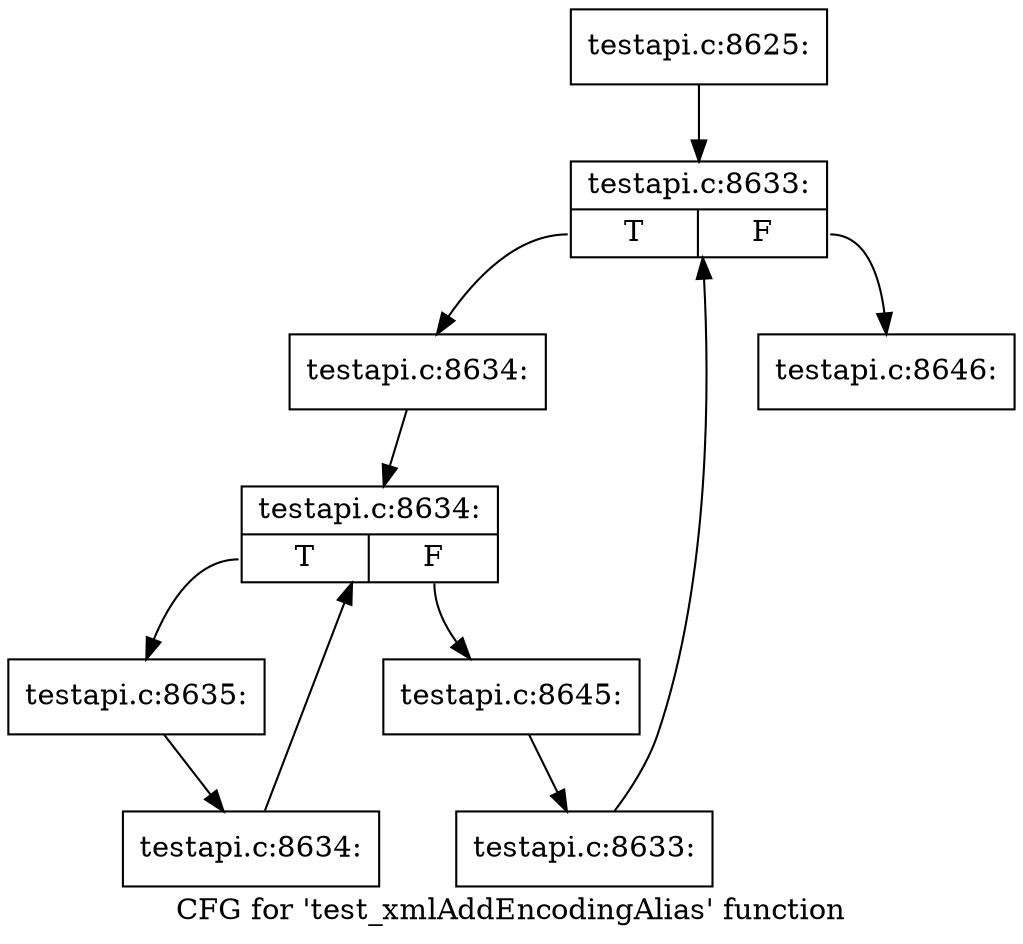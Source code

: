 digraph "CFG for 'test_xmlAddEncodingAlias' function" {
	label="CFG for 'test_xmlAddEncodingAlias' function";

	Node0x451c330 [shape=record,label="{testapi.c:8625:}"];
	Node0x451c330 -> Node0x4531520;
	Node0x4531520 [shape=record,label="{testapi.c:8633:|{<s0>T|<s1>F}}"];
	Node0x4531520:s0 -> Node0x4531800;
	Node0x4531520:s1 -> Node0x4531380;
	Node0x4531800 [shape=record,label="{testapi.c:8634:}"];
	Node0x4531800 -> Node0x4531bf0;
	Node0x4531bf0 [shape=record,label="{testapi.c:8634:|{<s0>T|<s1>F}}"];
	Node0x4531bf0:s0 -> Node0x4531e70;
	Node0x4531bf0:s1 -> Node0x4531ad0;
	Node0x4531e70 [shape=record,label="{testapi.c:8635:}"];
	Node0x4531e70 -> Node0x4531de0;
	Node0x4531de0 [shape=record,label="{testapi.c:8634:}"];
	Node0x4531de0 -> Node0x4531bf0;
	Node0x4531ad0 [shape=record,label="{testapi.c:8645:}"];
	Node0x4531ad0 -> Node0x4531770;
	Node0x4531770 [shape=record,label="{testapi.c:8633:}"];
	Node0x4531770 -> Node0x4531520;
	Node0x4531380 [shape=record,label="{testapi.c:8646:}"];
}
